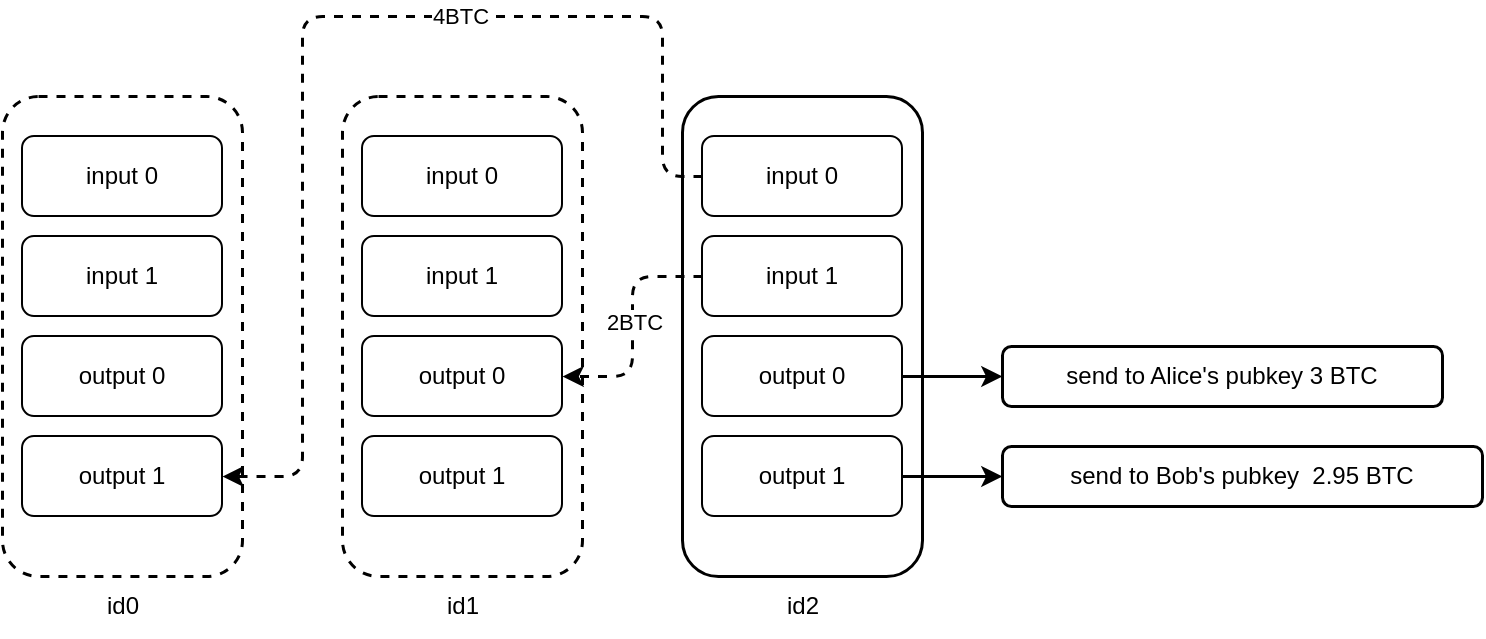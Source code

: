 <mxfile version="21.6.9" type="github">
  <diagram name="第 1 页" id="zZwkXRx77wNFPlPYTP0u">
    <mxGraphModel dx="986" dy="778" grid="1" gridSize="10" guides="1" tooltips="1" connect="1" arrows="1" fold="1" page="1" pageScale="1" pageWidth="1100" pageHeight="850" math="0" shadow="0">
      <root>
        <mxCell id="0" />
        <mxCell id="1" parent="0" />
        <mxCell id="UllSF82AxkFsdEXO778--1" value="" style="whiteSpace=wrap;html=1;rounded=1;strokeWidth=1.5;" parent="1" vertex="1">
          <mxGeometry x="430" y="210" width="120" height="240" as="geometry" />
        </mxCell>
        <mxCell id="UllSF82AxkFsdEXO778--2" value="input 0" style="whiteSpace=wrap;html=1;rounded=1;" parent="1" vertex="1">
          <mxGeometry x="440" y="230" width="100" height="40" as="geometry" />
        </mxCell>
        <mxCell id="UllSF82AxkFsdEXO778--3" value="input 1" style="whiteSpace=wrap;html=1;rounded=1;" parent="1" vertex="1">
          <mxGeometry x="440" y="280" width="100" height="40" as="geometry" />
        </mxCell>
        <mxCell id="UllSF82AxkFsdEXO778--45" value="" style="edgeStyle=none;rounded=1;orthogonalLoop=1;jettySize=auto;html=1;strokeWidth=1.5;" parent="1" source="UllSF82AxkFsdEXO778--4" target="UllSF82AxkFsdEXO778--44" edge="1">
          <mxGeometry relative="1" as="geometry" />
        </mxCell>
        <mxCell id="UllSF82AxkFsdEXO778--4" value="output 0" style="whiteSpace=wrap;html=1;rounded=1;" parent="1" vertex="1">
          <mxGeometry x="440" y="330" width="100" height="40" as="geometry" />
        </mxCell>
        <mxCell id="UllSF82AxkFsdEXO778--6" value="" style="whiteSpace=wrap;html=1;rounded=1;dashed=1;strokeWidth=1.5;" parent="1" vertex="1">
          <mxGeometry x="260" y="210" width="120" height="240" as="geometry" />
        </mxCell>
        <mxCell id="UllSF82AxkFsdEXO778--50" value="" style="edgeStyle=none;rounded=1;orthogonalLoop=1;jettySize=auto;html=1;strokeWidth=1.5;" parent="1" source="UllSF82AxkFsdEXO778--5" target="UllSF82AxkFsdEXO778--49" edge="1">
          <mxGeometry relative="1" as="geometry" />
        </mxCell>
        <mxCell id="UllSF82AxkFsdEXO778--5" value="output 1" style="whiteSpace=wrap;html=1;rounded=1;" parent="1" vertex="1">
          <mxGeometry x="440" y="380" width="100" height="40" as="geometry" />
        </mxCell>
        <mxCell id="UllSF82AxkFsdEXO778--7" value="input 0" style="whiteSpace=wrap;html=1;rounded=1;" parent="1" vertex="1">
          <mxGeometry x="270" y="230" width="100" height="40" as="geometry" />
        </mxCell>
        <mxCell id="UllSF82AxkFsdEXO778--8" value="input 1" style="whiteSpace=wrap;html=1;rounded=1;" parent="1" vertex="1">
          <mxGeometry x="270" y="280" width="100" height="40" as="geometry" />
        </mxCell>
        <mxCell id="UllSF82AxkFsdEXO778--10" value="output 1" style="whiteSpace=wrap;html=1;rounded=1;" parent="1" vertex="1">
          <mxGeometry x="270" y="380" width="100" height="40" as="geometry" />
        </mxCell>
        <mxCell id="UllSF82AxkFsdEXO778--9" value="output 0" style="whiteSpace=wrap;html=1;rounded=1;" parent="1" vertex="1">
          <mxGeometry x="270" y="330" width="100" height="40" as="geometry" />
        </mxCell>
        <mxCell id="UllSF82AxkFsdEXO778--17" value="" style="whiteSpace=wrap;html=1;rounded=1;dashed=1;strokeWidth=1.5;" parent="1" vertex="1">
          <mxGeometry x="90" y="210" width="120" height="240" as="geometry" />
        </mxCell>
        <mxCell id="UllSF82AxkFsdEXO778--18" value="input 0" style="whiteSpace=wrap;html=1;rounded=1;" parent="1" vertex="1">
          <mxGeometry x="100" y="230" width="100" height="40" as="geometry" />
        </mxCell>
        <mxCell id="UllSF82AxkFsdEXO778--19" value="input 1" style="whiteSpace=wrap;html=1;rounded=1;" parent="1" vertex="1">
          <mxGeometry x="100" y="280" width="100" height="40" as="geometry" />
        </mxCell>
        <mxCell id="UllSF82AxkFsdEXO778--20" value="output 1" style="whiteSpace=wrap;html=1;rounded=1;" parent="1" vertex="1">
          <mxGeometry x="100" y="380" width="100" height="40" as="geometry" />
        </mxCell>
        <mxCell id="UllSF82AxkFsdEXO778--21" value="output 0" style="whiteSpace=wrap;html=1;rounded=1;" parent="1" vertex="1">
          <mxGeometry x="100" y="330" width="100" height="40" as="geometry" />
        </mxCell>
        <mxCell id="UllSF82AxkFsdEXO778--22" style="edgeStyle=orthogonalEdgeStyle;rounded=1;orthogonalLoop=1;jettySize=auto;html=1;exitX=0;exitY=0.5;exitDx=0;exitDy=0;entryX=1;entryY=0.5;entryDx=0;entryDy=0;dashed=1;strokeWidth=1.5;" parent="1" source="UllSF82AxkFsdEXO778--2" target="UllSF82AxkFsdEXO778--20" edge="1">
          <mxGeometry relative="1" as="geometry">
            <Array as="points">
              <mxPoint x="420" y="250" />
              <mxPoint x="420" y="170" />
              <mxPoint x="240" y="170" />
              <mxPoint x="240" y="400" />
            </Array>
          </mxGeometry>
        </mxCell>
        <mxCell id="UllSF82AxkFsdEXO778--26" value="4BTC&lt;br&gt;" style="edgeLabel;html=1;align=center;verticalAlign=middle;resizable=0;points=[];" parent="UllSF82AxkFsdEXO778--22" vertex="1" connectable="0">
          <mxGeometry x="-0.268" relative="1" as="geometry">
            <mxPoint as="offset" />
          </mxGeometry>
        </mxCell>
        <mxCell id="UllSF82AxkFsdEXO778--24" style="edgeStyle=orthogonalEdgeStyle;rounded=1;orthogonalLoop=1;jettySize=auto;html=1;exitX=0;exitY=0.5;exitDx=0;exitDy=0;entryX=1;entryY=0.5;entryDx=0;entryDy=0;dashed=1;strokeWidth=1.5;" parent="1" source="UllSF82AxkFsdEXO778--3" target="UllSF82AxkFsdEXO778--9" edge="1">
          <mxGeometry relative="1" as="geometry" />
        </mxCell>
        <mxCell id="UllSF82AxkFsdEXO778--25" value="2BTC&lt;br&gt;" style="edgeLabel;html=1;align=center;verticalAlign=middle;resizable=0;points=[];" parent="UllSF82AxkFsdEXO778--24" vertex="1" connectable="0">
          <mxGeometry x="-0.037" y="1" relative="1" as="geometry">
            <mxPoint as="offset" />
          </mxGeometry>
        </mxCell>
        <mxCell id="UllSF82AxkFsdEXO778--44" value="send to Alice&#39;s pubkey 3 BTC" style="whiteSpace=wrap;html=1;rounded=1;strokeWidth=1.5;" parent="1" vertex="1">
          <mxGeometry x="590" y="335" width="220" height="30" as="geometry" />
        </mxCell>
        <mxCell id="UllSF82AxkFsdEXO778--49" value="send to Bob&#39;s pubkey &amp;nbsp;2.95 BTC" style="whiteSpace=wrap;html=1;rounded=1;strokeWidth=1.5;" parent="1" vertex="1">
          <mxGeometry x="590" y="385" width="240" height="30" as="geometry" />
        </mxCell>
        <mxCell id="UllSF82AxkFsdEXO778--51" value="id2" style="text;html=1;align=center;verticalAlign=middle;resizable=0;points=[];autosize=1;strokeColor=none;fillColor=none;" parent="1" vertex="1">
          <mxGeometry x="470" y="450" width="40" height="30" as="geometry" />
        </mxCell>
        <mxCell id="UllSF82AxkFsdEXO778--52" value="id1" style="text;html=1;align=center;verticalAlign=middle;resizable=0;points=[];autosize=1;strokeColor=none;fillColor=none;" parent="1" vertex="1">
          <mxGeometry x="300" y="450" width="40" height="30" as="geometry" />
        </mxCell>
        <mxCell id="UllSF82AxkFsdEXO778--53" value="id0" style="text;html=1;align=center;verticalAlign=middle;resizable=0;points=[];autosize=1;strokeColor=none;fillColor=none;" parent="1" vertex="1">
          <mxGeometry x="130" y="450" width="40" height="30" as="geometry" />
        </mxCell>
      </root>
    </mxGraphModel>
  </diagram>
</mxfile>
